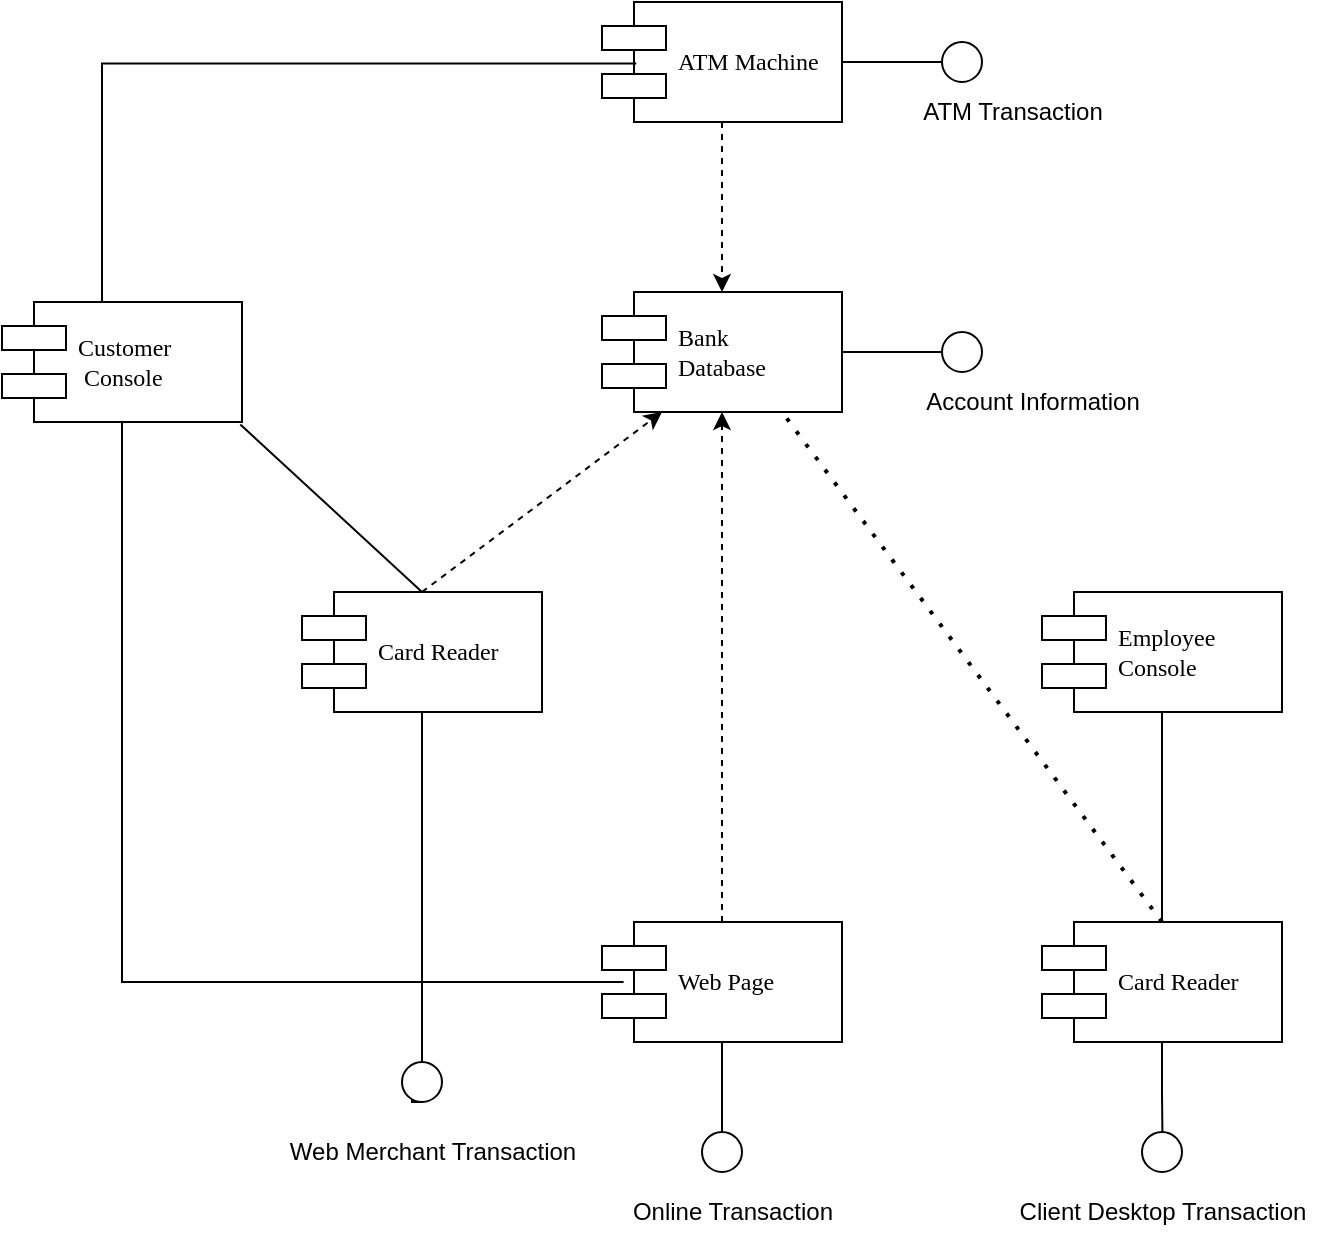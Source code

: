 <mxfile version="24.3.1" type="github">
  <diagram name="Page-1" id="5f0bae14-7c28-e335-631c-24af17079c00">
    <mxGraphModel dx="1261" dy="678" grid="1" gridSize="10" guides="1" tooltips="1" connect="1" arrows="1" fold="1" page="1" pageScale="1" pageWidth="1100" pageHeight="850" background="none" math="0" shadow="0">
      <root>
        <mxCell id="0" />
        <mxCell id="1" parent="0" />
        <mxCell id="9ZwK6Me79E_A5cQdYJ6u-18" style="edgeStyle=orthogonalEdgeStyle;rounded=0;orthogonalLoop=1;jettySize=auto;html=1;exitX=0.5;exitY=1;exitDx=0;exitDy=0;entryX=0.5;entryY=0;entryDx=0;entryDy=0;endArrow=classic;endFill=1;dashed=1;" edge="1" parent="1" source="39150e848f15840c-5" target="39150e848f15840c-7">
          <mxGeometry relative="1" as="geometry" />
        </mxCell>
        <mxCell id="39150e848f15840c-5" value="ATM Machine" style="shape=component;align=left;spacingLeft=36;rounded=0;shadow=0;comic=0;labelBackgroundColor=none;strokeWidth=1;fontFamily=Verdana;fontSize=12;html=1;" parent="1" vertex="1">
          <mxGeometry x="530" y="70" width="120" height="60" as="geometry" />
        </mxCell>
        <mxCell id="39150e848f15840c-7" value="Bank&amp;nbsp;&lt;div&gt;Database&lt;/div&gt;" style="shape=component;align=left;spacingLeft=36;rounded=0;shadow=0;comic=0;labelBackgroundColor=none;strokeWidth=1;fontFamily=Verdana;fontSize=12;html=1;" parent="1" vertex="1">
          <mxGeometry x="530" y="215" width="120" height="60" as="geometry" />
        </mxCell>
        <mxCell id="39150e848f15840c-9" value="" style="ellipse;whiteSpace=wrap;html=1;rounded=0;shadow=0;comic=0;labelBackgroundColor=none;strokeWidth=1;fontFamily=Verdana;fontSize=12;align=center;" parent="1" vertex="1">
          <mxGeometry x="700" y="235" width="20" height="20" as="geometry" />
        </mxCell>
        <mxCell id="9ZwK6Me79E_A5cQdYJ6u-22" style="edgeStyle=orthogonalEdgeStyle;rounded=0;orthogonalLoop=1;jettySize=auto;html=1;entryX=0.5;entryY=1;entryDx=0;entryDy=0;dashed=1;" edge="1" parent="1" source="39150e848f15840c-10" target="39150e848f15840c-7">
          <mxGeometry relative="1" as="geometry" />
        </mxCell>
        <mxCell id="39150e848f15840c-10" value="Web Page" style="shape=component;align=left;spacingLeft=36;rounded=0;shadow=0;comic=0;labelBackgroundColor=none;strokeWidth=1;fontFamily=Verdana;fontSize=12;html=1;" parent="1" vertex="1">
          <mxGeometry x="530" y="530" width="120" height="60" as="geometry" />
        </mxCell>
        <mxCell id="39150e848f15840c-13" style="edgeStyle=elbowEdgeStyle;rounded=0;html=1;labelBackgroundColor=none;startArrow=none;startFill=0;startSize=8;endArrow=none;endFill=0;endSize=16;fontFamily=Verdana;fontSize=12;" parent="1" source="39150e848f15840c-9" target="39150e848f15840c-7" edge="1">
          <mxGeometry relative="1" as="geometry" />
        </mxCell>
        <mxCell id="39150e848f15840c-14" style="edgeStyle=elbowEdgeStyle;rounded=0;html=1;labelBackgroundColor=none;startArrow=none;startFill=0;startSize=8;endArrow=none;endFill=0;endSize=16;fontFamily=Verdana;fontSize=12;exitX=0.5;exitY=0;exitDx=0;exitDy=0;entryX=0.143;entryY=0.513;entryDx=0;entryDy=0;entryPerimeter=0;" parent="1" source="9ZwK6Me79E_A5cQdYJ6u-9" target="39150e848f15840c-5" edge="1">
          <mxGeometry relative="1" as="geometry">
            <mxPoint x="380" y="240" as="sourcePoint" />
            <Array as="points">
              <mxPoint x="280" y="90" />
            </Array>
          </mxGeometry>
        </mxCell>
        <mxCell id="39150e848f15840c-18" style="edgeStyle=orthogonalEdgeStyle;rounded=0;html=1;labelBackgroundColor=none;startArrow=none;startFill=0;startSize=8;endArrow=none;endFill=0;endSize=16;fontFamily=Verdana;fontSize=12;exitX=0.09;exitY=0.5;exitDx=0;exitDy=0;exitPerimeter=0;" parent="1" source="39150e848f15840c-10" edge="1">
          <mxGeometry relative="1" as="geometry">
            <Array as="points">
              <mxPoint x="290" y="560" />
            </Array>
            <mxPoint x="465" y="560" as="sourcePoint" />
            <mxPoint x="290" y="280" as="targetPoint" />
          </mxGeometry>
        </mxCell>
        <mxCell id="9ZwK6Me79E_A5cQdYJ6u-1" style="edgeStyle=elbowEdgeStyle;rounded=0;html=1;labelBackgroundColor=none;startArrow=none;startFill=0;startSize=8;endArrow=none;endFill=0;endSize=16;fontFamily=Verdana;fontSize=12;exitX=1;exitY=0.5;exitDx=0;exitDy=0;" edge="1" parent="1" source="39150e848f15840c-5">
          <mxGeometry relative="1" as="geometry">
            <mxPoint x="730" y="250" as="sourcePoint" />
            <mxPoint x="700" y="100" as="targetPoint" />
            <Array as="points" />
          </mxGeometry>
        </mxCell>
        <mxCell id="9ZwK6Me79E_A5cQdYJ6u-6" value="" style="ellipse;whiteSpace=wrap;html=1;rounded=0;shadow=0;comic=0;labelBackgroundColor=none;strokeWidth=1;fontFamily=Verdana;fontSize=12;align=center;" vertex="1" parent="1">
          <mxGeometry x="700" y="90" width="20" height="20" as="geometry" />
        </mxCell>
        <mxCell id="9ZwK6Me79E_A5cQdYJ6u-9" value="Customer&amp;nbsp;&lt;div&gt;&amp;nbsp;Console&lt;/div&gt;" style="shape=component;align=left;spacingLeft=36;rounded=0;shadow=0;comic=0;labelBackgroundColor=none;strokeWidth=1;fontFamily=Verdana;fontSize=12;html=1;" vertex="1" parent="1">
          <mxGeometry x="230" y="220" width="120" height="60" as="geometry" />
        </mxCell>
        <mxCell id="9ZwK6Me79E_A5cQdYJ6u-11" value="Card Reader" style="shape=component;align=left;spacingLeft=36;rounded=0;shadow=0;comic=0;labelBackgroundColor=none;strokeWidth=1;fontFamily=Verdana;fontSize=12;html=1;" vertex="1" parent="1">
          <mxGeometry x="380" y="365" width="120" height="60" as="geometry" />
        </mxCell>
        <mxCell id="9ZwK6Me79E_A5cQdYJ6u-14" value="" style="endArrow=none;html=1;rounded=0;entryX=0.993;entryY=1.02;entryDx=0;entryDy=0;entryPerimeter=0;exitX=0.5;exitY=0;exitDx=0;exitDy=0;" edge="1" parent="1" source="9ZwK6Me79E_A5cQdYJ6u-11" target="9ZwK6Me79E_A5cQdYJ6u-9">
          <mxGeometry width="50" height="50" relative="1" as="geometry">
            <mxPoint x="340" y="350" as="sourcePoint" />
            <mxPoint x="390" y="300" as="targetPoint" />
          </mxGeometry>
        </mxCell>
        <mxCell id="9ZwK6Me79E_A5cQdYJ6u-15" value="" style="endArrow=classic;dashed=1;html=1;rounded=0;exitX=0.5;exitY=0;exitDx=0;exitDy=0;entryX=0.25;entryY=1;entryDx=0;entryDy=0;endFill=1;" edge="1" parent="1" source="9ZwK6Me79E_A5cQdYJ6u-11" target="39150e848f15840c-7">
          <mxGeometry width="50" height="50" relative="1" as="geometry">
            <mxPoint x="490" y="310" as="sourcePoint" />
            <mxPoint x="540" y="260" as="targetPoint" />
          </mxGeometry>
        </mxCell>
        <mxCell id="9ZwK6Me79E_A5cQdYJ6u-16" value="ATM Transaction" style="text;html=1;align=center;verticalAlign=middle;resizable=0;points=[];autosize=1;strokeColor=none;fillColor=none;" vertex="1" parent="1">
          <mxGeometry x="680" y="110" width="110" height="30" as="geometry" />
        </mxCell>
        <mxCell id="9ZwK6Me79E_A5cQdYJ6u-17" value="Account Information" style="text;html=1;align=center;verticalAlign=middle;resizable=0;points=[];autosize=1;strokeColor=none;fillColor=none;" vertex="1" parent="1">
          <mxGeometry x="680" y="255" width="130" height="30" as="geometry" />
        </mxCell>
        <mxCell id="9ZwK6Me79E_A5cQdYJ6u-25" style="edgeStyle=elbowEdgeStyle;rounded=0;html=1;labelBackgroundColor=none;startArrow=none;startFill=0;startSize=8;endArrow=none;endFill=0;endSize=16;fontFamily=Verdana;fontSize=12;exitX=0.5;exitY=1;exitDx=0;exitDy=0;" edge="1" parent="1" source="9ZwK6Me79E_A5cQdYJ6u-26">
          <mxGeometry relative="1" as="geometry">
            <mxPoint x="380" y="610" as="sourcePoint" />
            <mxPoint x="430" y="610" as="targetPoint" />
            <Array as="points" />
          </mxGeometry>
        </mxCell>
        <mxCell id="9ZwK6Me79E_A5cQdYJ6u-27" value="Web Merchant Transaction" style="text;html=1;align=center;verticalAlign=middle;resizable=0;points=[];autosize=1;strokeColor=none;fillColor=none;" vertex="1" parent="1">
          <mxGeometry x="360" y="630" width="170" height="30" as="geometry" />
        </mxCell>
        <mxCell id="9ZwK6Me79E_A5cQdYJ6u-28" value="" style="edgeStyle=elbowEdgeStyle;rounded=0;html=1;labelBackgroundColor=none;startArrow=none;startFill=0;startSize=8;endArrow=none;endFill=0;endSize=16;fontFamily=Verdana;fontSize=12;exitX=0.5;exitY=1;exitDx=0;exitDy=0;" edge="1" parent="1" source="9ZwK6Me79E_A5cQdYJ6u-11" target="9ZwK6Me79E_A5cQdYJ6u-26">
          <mxGeometry relative="1" as="geometry">
            <mxPoint x="440" y="425" as="sourcePoint" />
            <mxPoint x="430" y="610" as="targetPoint" />
            <Array as="points" />
          </mxGeometry>
        </mxCell>
        <mxCell id="9ZwK6Me79E_A5cQdYJ6u-26" value="" style="ellipse;whiteSpace=wrap;html=1;rounded=0;shadow=0;comic=0;labelBackgroundColor=none;strokeWidth=1;fontFamily=Verdana;fontSize=12;align=center;" vertex="1" parent="1">
          <mxGeometry x="430" y="600" width="20" height="20" as="geometry" />
        </mxCell>
        <mxCell id="9ZwK6Me79E_A5cQdYJ6u-29" style="edgeStyle=elbowEdgeStyle;rounded=0;html=1;labelBackgroundColor=none;startArrow=none;startFill=0;startSize=8;endArrow=none;endFill=0;endSize=16;fontFamily=Verdana;fontSize=12;exitX=0.5;exitY=1;exitDx=0;exitDy=0;" edge="1" parent="1" source="9ZwK6Me79E_A5cQdYJ6u-30">
          <mxGeometry relative="1" as="geometry">
            <mxPoint x="540" y="640" as="sourcePoint" />
            <mxPoint x="590" y="640" as="targetPoint" />
            <Array as="points" />
          </mxGeometry>
        </mxCell>
        <mxCell id="9ZwK6Me79E_A5cQdYJ6u-31" value="Online Transaction" style="text;html=1;align=center;verticalAlign=middle;resizable=0;points=[];autosize=1;strokeColor=none;fillColor=none;" vertex="1" parent="1">
          <mxGeometry x="535" y="660" width="120" height="30" as="geometry" />
        </mxCell>
        <mxCell id="9ZwK6Me79E_A5cQdYJ6u-32" value="" style="edgeStyle=elbowEdgeStyle;rounded=0;html=1;labelBackgroundColor=none;startArrow=none;startFill=0;startSize=8;endArrow=none;endFill=0;endSize=16;fontFamily=Verdana;fontSize=12;exitX=0.5;exitY=1;exitDx=0;exitDy=0;" edge="1" parent="1" source="39150e848f15840c-10" target="9ZwK6Me79E_A5cQdYJ6u-30">
          <mxGeometry relative="1" as="geometry">
            <mxPoint x="590" y="590" as="sourcePoint" />
            <mxPoint x="590" y="640" as="targetPoint" />
            <Array as="points" />
          </mxGeometry>
        </mxCell>
        <mxCell id="9ZwK6Me79E_A5cQdYJ6u-30" value="" style="ellipse;whiteSpace=wrap;html=1;rounded=0;shadow=0;comic=0;labelBackgroundColor=none;strokeWidth=1;fontFamily=Verdana;fontSize=12;align=center;" vertex="1" parent="1">
          <mxGeometry x="580" y="635" width="20" height="20" as="geometry" />
        </mxCell>
        <mxCell id="9ZwK6Me79E_A5cQdYJ6u-39" style="edgeStyle=orthogonalEdgeStyle;rounded=0;orthogonalLoop=1;jettySize=auto;html=1;exitX=0.5;exitY=1;exitDx=0;exitDy=0;endArrow=none;endFill=0;" edge="1" parent="1" source="9ZwK6Me79E_A5cQdYJ6u-33">
          <mxGeometry relative="1" as="geometry">
            <mxPoint x="810.25" y="640" as="targetPoint" />
          </mxGeometry>
        </mxCell>
        <mxCell id="9ZwK6Me79E_A5cQdYJ6u-33" value="Card Reader" style="shape=component;align=left;spacingLeft=36;rounded=0;shadow=0;comic=0;labelBackgroundColor=none;strokeWidth=1;fontFamily=Verdana;fontSize=12;html=1;" vertex="1" parent="1">
          <mxGeometry x="750" y="530" width="120" height="60" as="geometry" />
        </mxCell>
        <mxCell id="9ZwK6Me79E_A5cQdYJ6u-35" value="" style="endArrow=none;dashed=1;html=1;dashPattern=1 3;strokeWidth=2;rounded=0;entryX=0.75;entryY=1;entryDx=0;entryDy=0;exitX=0.5;exitY=0;exitDx=0;exitDy=0;" edge="1" parent="1" source="9ZwK6Me79E_A5cQdYJ6u-33" target="39150e848f15840c-7">
          <mxGeometry width="50" height="50" relative="1" as="geometry">
            <mxPoint x="520" y="400" as="sourcePoint" />
            <mxPoint x="570" y="350" as="targetPoint" />
          </mxGeometry>
        </mxCell>
        <mxCell id="9ZwK6Me79E_A5cQdYJ6u-38" style="edgeStyle=orthogonalEdgeStyle;rounded=0;orthogonalLoop=1;jettySize=auto;html=1;entryX=0.5;entryY=0;entryDx=0;entryDy=0;endArrow=none;endFill=0;" edge="1" parent="1" source="9ZwK6Me79E_A5cQdYJ6u-37" target="9ZwK6Me79E_A5cQdYJ6u-33">
          <mxGeometry relative="1" as="geometry" />
        </mxCell>
        <mxCell id="9ZwK6Me79E_A5cQdYJ6u-37" value="Employee&lt;div&gt;Console&lt;/div&gt;" style="shape=component;align=left;spacingLeft=36;rounded=0;shadow=0;comic=0;labelBackgroundColor=none;strokeWidth=1;fontFamily=Verdana;fontSize=12;html=1;" vertex="1" parent="1">
          <mxGeometry x="750" y="365" width="120" height="60" as="geometry" />
        </mxCell>
        <mxCell id="9ZwK6Me79E_A5cQdYJ6u-40" value="" style="ellipse;whiteSpace=wrap;html=1;rounded=0;shadow=0;comic=0;labelBackgroundColor=none;strokeWidth=1;fontFamily=Verdana;fontSize=12;align=center;" vertex="1" parent="1">
          <mxGeometry x="800" y="635" width="20" height="20" as="geometry" />
        </mxCell>
        <mxCell id="9ZwK6Me79E_A5cQdYJ6u-41" value="Client Desktop Transaction" style="text;html=1;align=center;verticalAlign=middle;resizable=0;points=[];autosize=1;strokeColor=none;fillColor=none;" vertex="1" parent="1">
          <mxGeometry x="725" y="660" width="170" height="30" as="geometry" />
        </mxCell>
      </root>
    </mxGraphModel>
  </diagram>
</mxfile>
